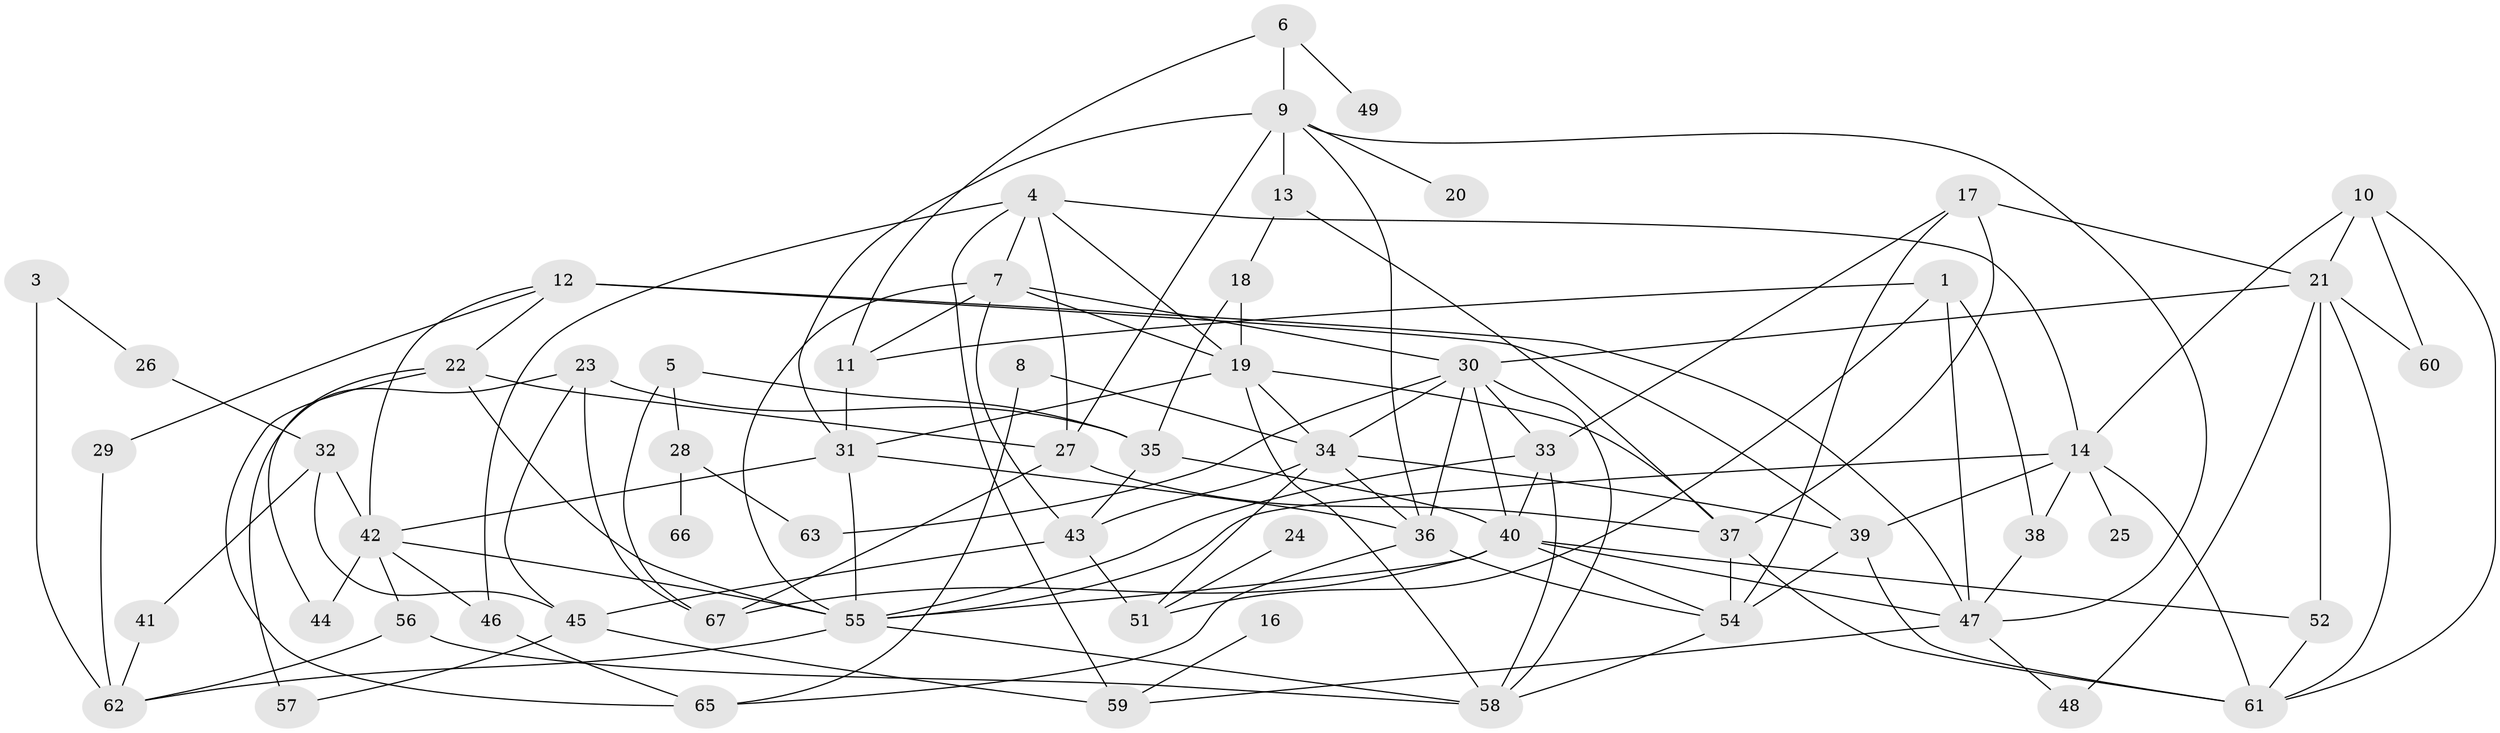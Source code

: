 // original degree distribution, {3: 0.24060150375939848, 2: 0.18045112781954886, 4: 0.15789473684210525, 1: 0.18045112781954886, 0: 0.03759398496240601, 6: 0.06766917293233082, 5: 0.10526315789473684, 7: 0.022556390977443608, 9: 0.007518796992481203}
// Generated by graph-tools (version 1.1) at 2025/00/03/09/25 03:00:51]
// undirected, 62 vertices, 130 edges
graph export_dot {
graph [start="1"]
  node [color=gray90,style=filled];
  1;
  3;
  4;
  5;
  6;
  7;
  8;
  9;
  10;
  11;
  12;
  13;
  14;
  16;
  17;
  18;
  19;
  20;
  21;
  22;
  23;
  24;
  25;
  26;
  27;
  28;
  29;
  30;
  31;
  32;
  33;
  34;
  35;
  36;
  37;
  38;
  39;
  40;
  41;
  42;
  43;
  44;
  45;
  46;
  47;
  48;
  49;
  51;
  52;
  54;
  55;
  56;
  57;
  58;
  59;
  60;
  61;
  62;
  63;
  65;
  66;
  67;
  1 -- 11 [weight=1.0];
  1 -- 38 [weight=1.0];
  1 -- 47 [weight=1.0];
  1 -- 51 [weight=1.0];
  3 -- 26 [weight=1.0];
  3 -- 62 [weight=2.0];
  4 -- 7 [weight=1.0];
  4 -- 14 [weight=1.0];
  4 -- 19 [weight=1.0];
  4 -- 27 [weight=1.0];
  4 -- 46 [weight=1.0];
  4 -- 59 [weight=1.0];
  5 -- 28 [weight=1.0];
  5 -- 35 [weight=1.0];
  5 -- 67 [weight=1.0];
  6 -- 9 [weight=1.0];
  6 -- 11 [weight=1.0];
  6 -- 49 [weight=1.0];
  7 -- 11 [weight=1.0];
  7 -- 19 [weight=1.0];
  7 -- 30 [weight=1.0];
  7 -- 43 [weight=1.0];
  7 -- 55 [weight=1.0];
  8 -- 34 [weight=1.0];
  8 -- 65 [weight=1.0];
  9 -- 13 [weight=1.0];
  9 -- 20 [weight=1.0];
  9 -- 27 [weight=1.0];
  9 -- 31 [weight=1.0];
  9 -- 36 [weight=1.0];
  9 -- 47 [weight=1.0];
  10 -- 14 [weight=1.0];
  10 -- 21 [weight=1.0];
  10 -- 60 [weight=1.0];
  10 -- 61 [weight=1.0];
  11 -- 31 [weight=1.0];
  12 -- 22 [weight=1.0];
  12 -- 29 [weight=1.0];
  12 -- 39 [weight=1.0];
  12 -- 42 [weight=1.0];
  12 -- 47 [weight=2.0];
  13 -- 18 [weight=1.0];
  13 -- 37 [weight=1.0];
  14 -- 25 [weight=1.0];
  14 -- 38 [weight=1.0];
  14 -- 39 [weight=1.0];
  14 -- 55 [weight=1.0];
  14 -- 61 [weight=1.0];
  16 -- 59 [weight=1.0];
  17 -- 21 [weight=1.0];
  17 -- 33 [weight=1.0];
  17 -- 37 [weight=1.0];
  17 -- 54 [weight=1.0];
  18 -- 19 [weight=1.0];
  18 -- 35 [weight=1.0];
  19 -- 31 [weight=1.0];
  19 -- 34 [weight=1.0];
  19 -- 37 [weight=2.0];
  19 -- 58 [weight=1.0];
  21 -- 30 [weight=1.0];
  21 -- 48 [weight=1.0];
  21 -- 52 [weight=1.0];
  21 -- 60 [weight=1.0];
  21 -- 61 [weight=1.0];
  22 -- 27 [weight=1.0];
  22 -- 44 [weight=1.0];
  22 -- 55 [weight=1.0];
  22 -- 65 [weight=1.0];
  23 -- 35 [weight=2.0];
  23 -- 45 [weight=1.0];
  23 -- 57 [weight=1.0];
  23 -- 67 [weight=1.0];
  24 -- 51 [weight=1.0];
  26 -- 32 [weight=1.0];
  27 -- 37 [weight=1.0];
  27 -- 67 [weight=1.0];
  28 -- 63 [weight=1.0];
  28 -- 66 [weight=1.0];
  29 -- 62 [weight=1.0];
  30 -- 33 [weight=1.0];
  30 -- 34 [weight=1.0];
  30 -- 36 [weight=1.0];
  30 -- 40 [weight=1.0];
  30 -- 58 [weight=1.0];
  30 -- 63 [weight=1.0];
  31 -- 36 [weight=1.0];
  31 -- 42 [weight=1.0];
  31 -- 55 [weight=1.0];
  32 -- 41 [weight=1.0];
  32 -- 42 [weight=1.0];
  32 -- 45 [weight=1.0];
  33 -- 40 [weight=1.0];
  33 -- 55 [weight=2.0];
  33 -- 58 [weight=1.0];
  34 -- 36 [weight=1.0];
  34 -- 39 [weight=1.0];
  34 -- 43 [weight=1.0];
  34 -- 51 [weight=1.0];
  35 -- 40 [weight=1.0];
  35 -- 43 [weight=1.0];
  36 -- 54 [weight=1.0];
  36 -- 65 [weight=1.0];
  37 -- 54 [weight=1.0];
  37 -- 61 [weight=2.0];
  38 -- 47 [weight=2.0];
  39 -- 54 [weight=1.0];
  39 -- 61 [weight=1.0];
  40 -- 47 [weight=1.0];
  40 -- 52 [weight=1.0];
  40 -- 54 [weight=1.0];
  40 -- 55 [weight=1.0];
  40 -- 67 [weight=1.0];
  41 -- 62 [weight=1.0];
  42 -- 44 [weight=1.0];
  42 -- 46 [weight=1.0];
  42 -- 55 [weight=1.0];
  42 -- 56 [weight=1.0];
  43 -- 45 [weight=1.0];
  43 -- 51 [weight=1.0];
  45 -- 57 [weight=1.0];
  45 -- 59 [weight=1.0];
  46 -- 65 [weight=1.0];
  47 -- 48 [weight=1.0];
  47 -- 59 [weight=1.0];
  52 -- 61 [weight=1.0];
  54 -- 58 [weight=1.0];
  55 -- 58 [weight=1.0];
  55 -- 62 [weight=1.0];
  56 -- 58 [weight=1.0];
  56 -- 62 [weight=1.0];
}
